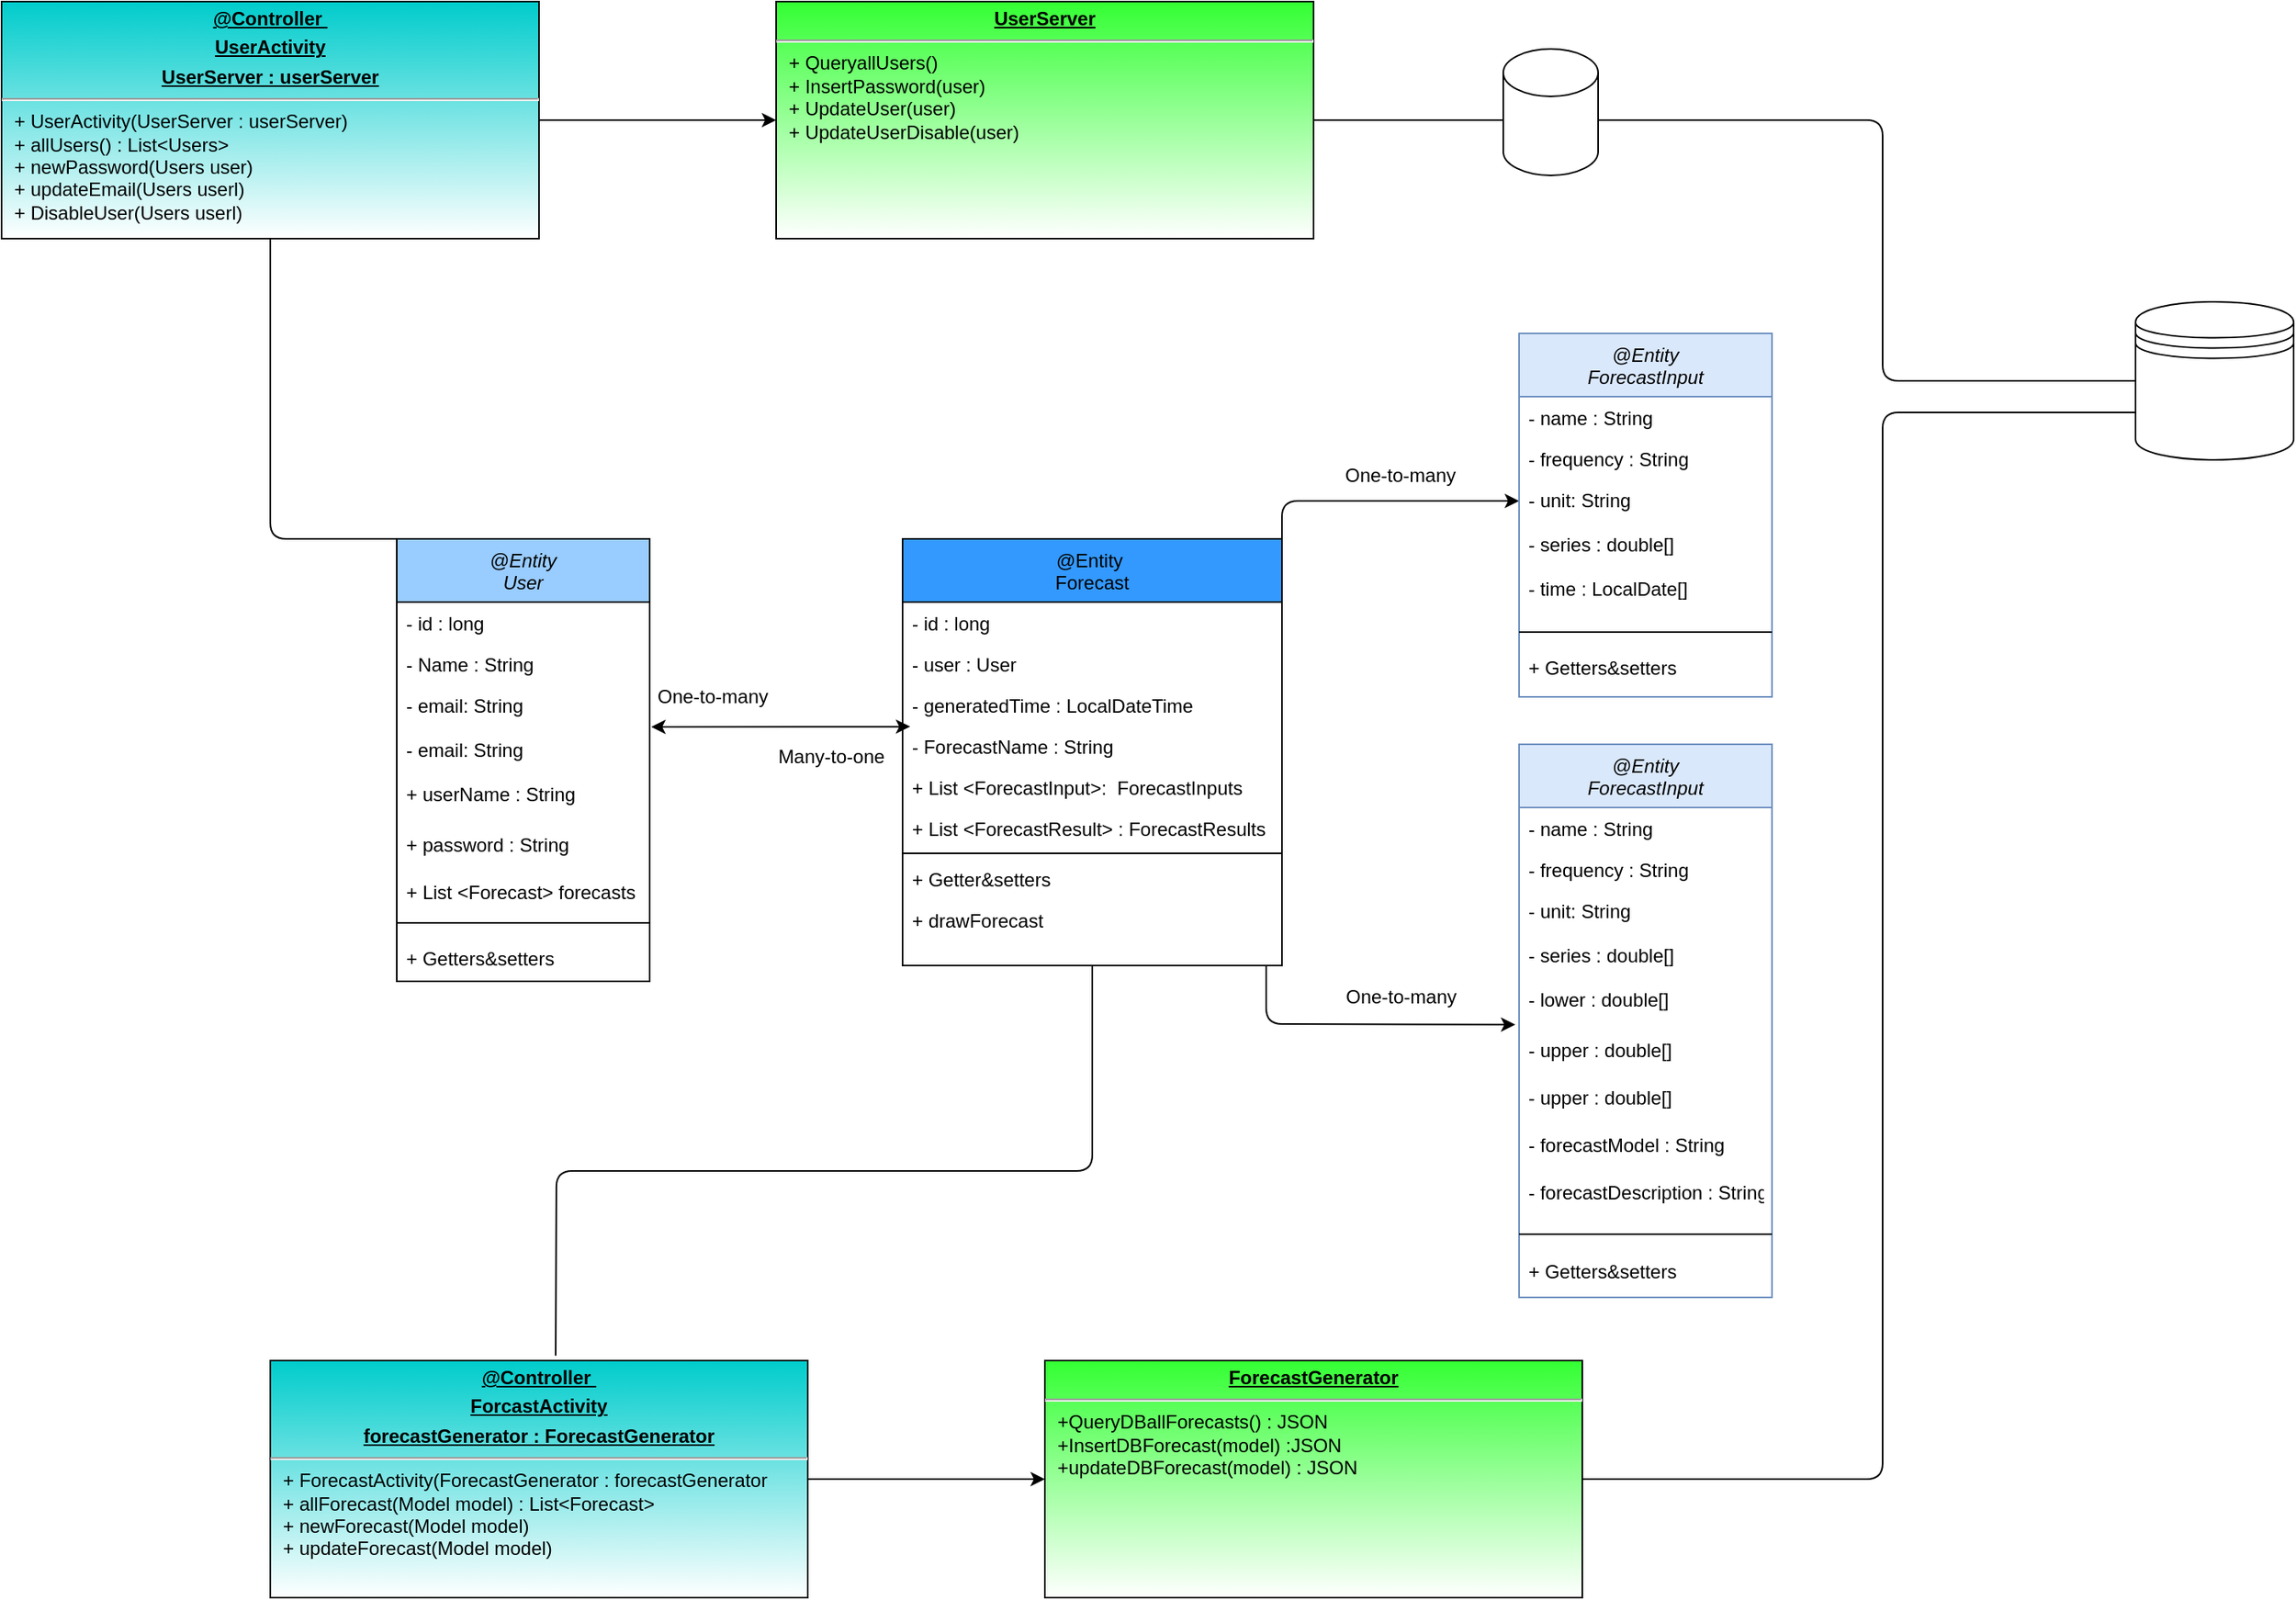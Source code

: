 <mxfile version="14.4.3" type="device"><diagram id="C5RBs43oDa-KdzZeNtuy" name="Page-1"><mxGraphModel dx="2391" dy="2107" grid="1" gridSize="10" guides="1" tooltips="1" connect="1" arrows="1" fold="1" page="1" pageScale="1" pageWidth="827" pageHeight="1169" math="0" shadow="0"><root><mxCell id="WIyWlLk6GJQsqaUBKTNV-0"/><mxCell id="WIyWlLk6GJQsqaUBKTNV-1" parent="WIyWlLk6GJQsqaUBKTNV-0"/><mxCell id="zkfFHV4jXpPFQw0GAbJ--0" value="@Entity&#10;User" style="swimlane;fontStyle=2;align=center;verticalAlign=top;childLayout=stackLayout;horizontal=1;startSize=40;horizontalStack=0;resizeParent=1;resizeLast=0;collapsible=1;marginBottom=0;rounded=0;shadow=0;strokeWidth=1;fillColor=#99CCFF;" parent="WIyWlLk6GJQsqaUBKTNV-1" vertex="1"><mxGeometry x="220" y="120" width="160" height="280" as="geometry"><mxRectangle x="230" y="140" width="160" height="26" as="alternateBounds"/></mxGeometry></mxCell><mxCell id="zkfFHV4jXpPFQw0GAbJ--1" value="- id : long&#10;" style="text;align=left;verticalAlign=top;spacingLeft=4;spacingRight=4;overflow=hidden;rotatable=0;points=[[0,0.5],[1,0.5]];portConstraint=eastwest;" parent="zkfFHV4jXpPFQw0GAbJ--0" vertex="1"><mxGeometry y="40" width="160" height="26" as="geometry"/></mxCell><mxCell id="zkfFHV4jXpPFQw0GAbJ--2" value="- Name : String" style="text;align=left;verticalAlign=top;spacingLeft=4;spacingRight=4;overflow=hidden;rotatable=0;points=[[0,0.5],[1,0.5]];portConstraint=eastwest;rounded=0;shadow=0;html=0;" parent="zkfFHV4jXpPFQw0GAbJ--0" vertex="1"><mxGeometry y="66" width="160" height="26" as="geometry"/></mxCell><mxCell id="zkfFHV4jXpPFQw0GAbJ--3" value="- email: String" style="text;align=left;verticalAlign=top;spacingLeft=4;spacingRight=4;overflow=hidden;rotatable=0;points=[[0,0.5],[1,0.5]];portConstraint=eastwest;rounded=0;shadow=0;html=0;" parent="zkfFHV4jXpPFQw0GAbJ--0" vertex="1"><mxGeometry y="92" width="160" height="28" as="geometry"/></mxCell><mxCell id="IDoZR1z59Kz2mP2TCOT6-0" value="- email: String" style="text;align=left;verticalAlign=top;spacingLeft=4;spacingRight=4;overflow=hidden;rotatable=0;points=[[0,0.5],[1,0.5]];portConstraint=eastwest;rounded=0;shadow=0;html=0;" parent="zkfFHV4jXpPFQw0GAbJ--0" vertex="1"><mxGeometry y="120" width="160" height="28" as="geometry"/></mxCell><mxCell id="IDoZR1z59Kz2mP2TCOT6-1" value="+ userName : String" style="text;align=left;verticalAlign=top;spacingLeft=4;spacingRight=4;overflow=hidden;rotatable=0;points=[[0,0.5],[1,0.5]];portConstraint=eastwest;rounded=0;shadow=0;html=0;" parent="zkfFHV4jXpPFQw0GAbJ--0" vertex="1"><mxGeometry y="148" width="160" height="32" as="geometry"/></mxCell><mxCell id="IDoZR1z59Kz2mP2TCOT6-2" value="+ password : String" style="text;align=left;verticalAlign=top;spacingLeft=4;spacingRight=4;overflow=hidden;rotatable=0;points=[[0,0.5],[1,0.5]];portConstraint=eastwest;rounded=0;shadow=0;html=0;" parent="zkfFHV4jXpPFQw0GAbJ--0" vertex="1"><mxGeometry y="180" width="160" height="30" as="geometry"/></mxCell><mxCell id="IDoZR1z59Kz2mP2TCOT6-3" value="+ List &lt;Forecast&gt; forecasts" style="text;align=left;verticalAlign=top;spacingLeft=4;spacingRight=4;overflow=hidden;rotatable=0;points=[[0,0.5],[1,0.5]];portConstraint=eastwest;rounded=0;shadow=0;html=0;" parent="zkfFHV4jXpPFQw0GAbJ--0" vertex="1"><mxGeometry y="210" width="160" height="24" as="geometry"/></mxCell><mxCell id="zkfFHV4jXpPFQw0GAbJ--4" value="" style="line;html=1;strokeWidth=1;align=left;verticalAlign=middle;spacingTop=-1;spacingLeft=3;spacingRight=3;rotatable=0;labelPosition=right;points=[];portConstraint=eastwest;" parent="zkfFHV4jXpPFQw0GAbJ--0" vertex="1"><mxGeometry y="234" width="160" height="18" as="geometry"/></mxCell><mxCell id="IDoZR1z59Kz2mP2TCOT6-4" value="+ Getters&amp;setters" style="text;align=left;verticalAlign=top;spacingLeft=4;spacingRight=4;overflow=hidden;rotatable=0;points=[[0,0.5],[1,0.5]];portConstraint=eastwest;rounded=0;shadow=0;html=0;" parent="zkfFHV4jXpPFQw0GAbJ--0" vertex="1"><mxGeometry y="252" width="160" height="28" as="geometry"/></mxCell><mxCell id="zkfFHV4jXpPFQw0GAbJ--17" value="@Entity &#10;Forecast" style="swimlane;fontStyle=0;align=center;verticalAlign=top;childLayout=stackLayout;horizontal=1;startSize=40;horizontalStack=0;resizeParent=1;resizeLast=0;collapsible=1;marginBottom=0;rounded=0;shadow=0;strokeWidth=1;fillColor=#3399FF;" parent="WIyWlLk6GJQsqaUBKTNV-1" vertex="1"><mxGeometry x="540" y="120" width="240" height="270" as="geometry"><mxRectangle x="550" y="140" width="160" height="26" as="alternateBounds"/></mxGeometry></mxCell><mxCell id="zkfFHV4jXpPFQw0GAbJ--18" value="- id : long" style="text;align=left;verticalAlign=top;spacingLeft=4;spacingRight=4;overflow=hidden;rotatable=0;points=[[0,0.5],[1,0.5]];portConstraint=eastwest;" parent="zkfFHV4jXpPFQw0GAbJ--17" vertex="1"><mxGeometry y="40" width="240" height="26" as="geometry"/></mxCell><mxCell id="zkfFHV4jXpPFQw0GAbJ--19" value="- user : User" style="text;align=left;verticalAlign=top;spacingLeft=4;spacingRight=4;overflow=hidden;rotatable=0;points=[[0,0.5],[1,0.5]];portConstraint=eastwest;rounded=0;shadow=0;html=0;" parent="zkfFHV4jXpPFQw0GAbJ--17" vertex="1"><mxGeometry y="66" width="240" height="26" as="geometry"/></mxCell><mxCell id="zkfFHV4jXpPFQw0GAbJ--20" value="- generatedTime : LocalDateTime" style="text;align=left;verticalAlign=top;spacingLeft=4;spacingRight=4;overflow=hidden;rotatable=0;points=[[0,0.5],[1,0.5]];portConstraint=eastwest;rounded=0;shadow=0;html=0;" parent="zkfFHV4jXpPFQw0GAbJ--17" vertex="1"><mxGeometry y="92" width="240" height="26" as="geometry"/></mxCell><mxCell id="zkfFHV4jXpPFQw0GAbJ--21" value="- ForecastName : String" style="text;align=left;verticalAlign=top;spacingLeft=4;spacingRight=4;overflow=hidden;rotatable=0;points=[[0,0.5],[1,0.5]];portConstraint=eastwest;rounded=0;shadow=0;html=0;" parent="zkfFHV4jXpPFQw0GAbJ--17" vertex="1"><mxGeometry y="118" width="240" height="26" as="geometry"/></mxCell><mxCell id="zkfFHV4jXpPFQw0GAbJ--22" value="+ List &lt;ForecastInput&gt;:  ForecastInputs" style="text;align=left;verticalAlign=top;spacingLeft=4;spacingRight=4;overflow=hidden;rotatable=0;points=[[0,0.5],[1,0.5]];portConstraint=eastwest;rounded=0;shadow=0;html=0;" parent="zkfFHV4jXpPFQw0GAbJ--17" vertex="1"><mxGeometry y="144" width="240" height="26" as="geometry"/></mxCell><mxCell id="IDoZR1z59Kz2mP2TCOT6-11" value="+ List &lt;ForecastResult&gt; : ForecastResults" style="text;align=left;verticalAlign=top;spacingLeft=4;spacingRight=4;overflow=hidden;rotatable=0;points=[[0,0.5],[1,0.5]];portConstraint=eastwest;rounded=0;shadow=0;html=0;" parent="zkfFHV4jXpPFQw0GAbJ--17" vertex="1"><mxGeometry y="170" width="240" height="26" as="geometry"/></mxCell><mxCell id="zkfFHV4jXpPFQw0GAbJ--23" value="" style="line;html=1;strokeWidth=1;align=left;verticalAlign=middle;spacingTop=-1;spacingLeft=3;spacingRight=3;rotatable=0;labelPosition=right;points=[];portConstraint=eastwest;" parent="zkfFHV4jXpPFQw0GAbJ--17" vertex="1"><mxGeometry y="196" width="240" height="6" as="geometry"/></mxCell><mxCell id="zkfFHV4jXpPFQw0GAbJ--25" value="+ Getter&amp;setters" style="text;align=left;verticalAlign=top;spacingLeft=4;spacingRight=4;overflow=hidden;rotatable=0;points=[[0,0.5],[1,0.5]];portConstraint=eastwest;" parent="zkfFHV4jXpPFQw0GAbJ--17" vertex="1"><mxGeometry y="202" width="240" height="26" as="geometry"/></mxCell><mxCell id="IDoZR1z59Kz2mP2TCOT6-12" value="+ drawForecast" style="text;align=left;verticalAlign=top;spacingLeft=4;spacingRight=4;overflow=hidden;rotatable=0;points=[[0,0.5],[1,0.5]];portConstraint=eastwest;" parent="zkfFHV4jXpPFQw0GAbJ--17" vertex="1"><mxGeometry y="228" width="240" height="26" as="geometry"/></mxCell><mxCell id="IDoZR1z59Kz2mP2TCOT6-8" value="" style="endArrow=classic;startArrow=classic;html=1;entryX=0.02;entryY=0.031;entryDx=0;entryDy=0;entryPerimeter=0;" parent="WIyWlLk6GJQsqaUBKTNV-1" target="zkfFHV4jXpPFQw0GAbJ--21" edge="1"><mxGeometry width="50" height="50" relative="1" as="geometry"><mxPoint x="381" y="239" as="sourcePoint"/><mxPoint x="480" y="280" as="targetPoint"/></mxGeometry></mxCell><mxCell id="IDoZR1z59Kz2mP2TCOT6-9" value="One-to-many" style="text;html=1;strokeColor=none;fillColor=none;align=center;verticalAlign=middle;whiteSpace=wrap;rounded=0;" parent="WIyWlLk6GJQsqaUBKTNV-1" vertex="1"><mxGeometry x="380" y="210" width="80" height="20" as="geometry"/></mxCell><mxCell id="IDoZR1z59Kz2mP2TCOT6-10" value="Many-to-one" style="text;html=1;strokeColor=none;fillColor=none;align=center;verticalAlign=middle;whiteSpace=wrap;rounded=0;" parent="WIyWlLk6GJQsqaUBKTNV-1" vertex="1"><mxGeometry x="460" y="248" width="70" height="20" as="geometry"/></mxCell><mxCell id="IDoZR1z59Kz2mP2TCOT6-13" value="" style="endArrow=classic;html=1;fontColor=#CCFFCC;entryX=0;entryY=0.5;entryDx=0;entryDy=0;" parent="WIyWlLk6GJQsqaUBKTNV-1" target="IDoZR1z59Kz2mP2TCOT6-17" edge="1"><mxGeometry width="50" height="50" relative="1" as="geometry"><mxPoint x="780" y="120" as="sourcePoint"/><mxPoint x="930" y="199" as="targetPoint"/><Array as="points"><mxPoint x="780" y="96"/></Array></mxGeometry></mxCell><mxCell id="IDoZR1z59Kz2mP2TCOT6-14" value="@Entity&#10;ForecastInput" style="swimlane;fontStyle=2;align=center;verticalAlign=top;childLayout=stackLayout;horizontal=1;startSize=40;horizontalStack=0;resizeParent=1;resizeLast=0;collapsible=1;marginBottom=0;rounded=0;shadow=0;strokeWidth=1;fillColor=#dae8fc;strokeColor=#6c8ebf;" parent="WIyWlLk6GJQsqaUBKTNV-1" vertex="1"><mxGeometry x="930" y="-10" width="160" height="230" as="geometry"><mxRectangle x="230" y="140" width="160" height="26" as="alternateBounds"/></mxGeometry></mxCell><mxCell id="IDoZR1z59Kz2mP2TCOT6-15" value="- name : String" style="text;align=left;verticalAlign=top;spacingLeft=4;spacingRight=4;overflow=hidden;rotatable=0;points=[[0,0.5],[1,0.5]];portConstraint=eastwest;" parent="IDoZR1z59Kz2mP2TCOT6-14" vertex="1"><mxGeometry y="40" width="160" height="26" as="geometry"/></mxCell><mxCell id="IDoZR1z59Kz2mP2TCOT6-16" value="- frequency : String" style="text;align=left;verticalAlign=top;spacingLeft=4;spacingRight=4;overflow=hidden;rotatable=0;points=[[0,0.5],[1,0.5]];portConstraint=eastwest;rounded=0;shadow=0;html=0;" parent="IDoZR1z59Kz2mP2TCOT6-14" vertex="1"><mxGeometry y="66" width="160" height="26" as="geometry"/></mxCell><mxCell id="IDoZR1z59Kz2mP2TCOT6-17" value="- unit: String" style="text;align=left;verticalAlign=top;spacingLeft=4;spacingRight=4;overflow=hidden;rotatable=0;points=[[0,0.5],[1,0.5]];portConstraint=eastwest;rounded=0;shadow=0;html=0;" parent="IDoZR1z59Kz2mP2TCOT6-14" vertex="1"><mxGeometry y="92" width="160" height="28" as="geometry"/></mxCell><mxCell id="IDoZR1z59Kz2mP2TCOT6-18" value="- series : double[]" style="text;align=left;verticalAlign=top;spacingLeft=4;spacingRight=4;overflow=hidden;rotatable=0;points=[[0,0.5],[1,0.5]];portConstraint=eastwest;rounded=0;shadow=0;html=0;" parent="IDoZR1z59Kz2mP2TCOT6-14" vertex="1"><mxGeometry y="120" width="160" height="28" as="geometry"/></mxCell><mxCell id="IDoZR1z59Kz2mP2TCOT6-19" value="- time : LocalDate[]" style="text;align=left;verticalAlign=top;spacingLeft=4;spacingRight=4;overflow=hidden;rotatable=0;points=[[0,0.5],[1,0.5]];portConstraint=eastwest;rounded=0;shadow=0;html=0;" parent="IDoZR1z59Kz2mP2TCOT6-14" vertex="1"><mxGeometry y="148" width="160" height="32" as="geometry"/></mxCell><mxCell id="IDoZR1z59Kz2mP2TCOT6-22" value="" style="line;html=1;strokeWidth=1;align=left;verticalAlign=middle;spacingTop=-1;spacingLeft=3;spacingRight=3;rotatable=0;labelPosition=right;points=[];portConstraint=eastwest;" parent="IDoZR1z59Kz2mP2TCOT6-14" vertex="1"><mxGeometry y="180" width="160" height="18" as="geometry"/></mxCell><mxCell id="IDoZR1z59Kz2mP2TCOT6-23" value="+ Getters&amp;setters" style="text;align=left;verticalAlign=top;spacingLeft=4;spacingRight=4;overflow=hidden;rotatable=0;points=[[0,0.5],[1,0.5]];portConstraint=eastwest;rounded=0;shadow=0;html=0;" parent="IDoZR1z59Kz2mP2TCOT6-14" vertex="1"><mxGeometry y="198" width="160" height="22" as="geometry"/></mxCell><mxCell id="IDoZR1z59Kz2mP2TCOT6-24" value="&lt;font color=&quot;#000000&quot;&gt;One-to-many&lt;/font&gt;" style="text;html=1;strokeColor=none;fillColor=none;align=center;verticalAlign=middle;whiteSpace=wrap;rounded=0;fontColor=#CCFFCC;" parent="WIyWlLk6GJQsqaUBKTNV-1" vertex="1"><mxGeometry x="810" y="70" width="90" height="20" as="geometry"/></mxCell><mxCell id="IDoZR1z59Kz2mP2TCOT6-25" value="@Entity&#10;ForecastInput" style="swimlane;fontStyle=2;align=center;verticalAlign=top;childLayout=stackLayout;horizontal=1;startSize=40;horizontalStack=0;resizeParent=1;resizeLast=0;collapsible=1;marginBottom=0;rounded=0;shadow=0;strokeWidth=1;fillColor=#dae8fc;strokeColor=#6c8ebf;" parent="WIyWlLk6GJQsqaUBKTNV-1" vertex="1"><mxGeometry x="930" y="250" width="160" height="350" as="geometry"><mxRectangle x="230" y="140" width="160" height="26" as="alternateBounds"/></mxGeometry></mxCell><mxCell id="IDoZR1z59Kz2mP2TCOT6-26" value="- name : String" style="text;align=left;verticalAlign=top;spacingLeft=4;spacingRight=4;overflow=hidden;rotatable=0;points=[[0,0.5],[1,0.5]];portConstraint=eastwest;" parent="IDoZR1z59Kz2mP2TCOT6-25" vertex="1"><mxGeometry y="40" width="160" height="26" as="geometry"/></mxCell><mxCell id="IDoZR1z59Kz2mP2TCOT6-27" value="- frequency : String" style="text;align=left;verticalAlign=top;spacingLeft=4;spacingRight=4;overflow=hidden;rotatable=0;points=[[0,0.5],[1,0.5]];portConstraint=eastwest;rounded=0;shadow=0;html=0;" parent="IDoZR1z59Kz2mP2TCOT6-25" vertex="1"><mxGeometry y="66" width="160" height="26" as="geometry"/></mxCell><mxCell id="IDoZR1z59Kz2mP2TCOT6-28" value="- unit: String" style="text;align=left;verticalAlign=top;spacingLeft=4;spacingRight=4;overflow=hidden;rotatable=0;points=[[0,0.5],[1,0.5]];portConstraint=eastwest;rounded=0;shadow=0;html=0;" parent="IDoZR1z59Kz2mP2TCOT6-25" vertex="1"><mxGeometry y="92" width="160" height="28" as="geometry"/></mxCell><mxCell id="IDoZR1z59Kz2mP2TCOT6-29" value="- series : double[]" style="text;align=left;verticalAlign=top;spacingLeft=4;spacingRight=4;overflow=hidden;rotatable=0;points=[[0,0.5],[1,0.5]];portConstraint=eastwest;rounded=0;shadow=0;html=0;" parent="IDoZR1z59Kz2mP2TCOT6-25" vertex="1"><mxGeometry y="120" width="160" height="28" as="geometry"/></mxCell><mxCell id="IDoZR1z59Kz2mP2TCOT6-30" value="- lower : double[]" style="text;align=left;verticalAlign=top;spacingLeft=4;spacingRight=4;overflow=hidden;rotatable=0;points=[[0,0.5],[1,0.5]];portConstraint=eastwest;rounded=0;shadow=0;html=0;" parent="IDoZR1z59Kz2mP2TCOT6-25" vertex="1"><mxGeometry y="148" width="160" height="32" as="geometry"/></mxCell><mxCell id="IDoZR1z59Kz2mP2TCOT6-31" value="- upper : double[]" style="text;align=left;verticalAlign=top;spacingLeft=4;spacingRight=4;overflow=hidden;rotatable=0;points=[[0,0.5],[1,0.5]];portConstraint=eastwest;rounded=0;shadow=0;html=0;" parent="IDoZR1z59Kz2mP2TCOT6-25" vertex="1"><mxGeometry y="180" width="160" height="30" as="geometry"/></mxCell><mxCell id="IDoZR1z59Kz2mP2TCOT6-34" value="- upper : double[]" style="text;align=left;verticalAlign=top;spacingLeft=4;spacingRight=4;overflow=hidden;rotatable=0;points=[[0,0.5],[1,0.5]];portConstraint=eastwest;rounded=0;shadow=0;html=0;" parent="IDoZR1z59Kz2mP2TCOT6-25" vertex="1"><mxGeometry y="210" width="160" height="30" as="geometry"/></mxCell><mxCell id="IDoZR1z59Kz2mP2TCOT6-35" value="- forecastModel : String" style="text;align=left;verticalAlign=top;spacingLeft=4;spacingRight=4;overflow=hidden;rotatable=0;points=[[0,0.5],[1,0.5]];portConstraint=eastwest;rounded=0;shadow=0;html=0;" parent="IDoZR1z59Kz2mP2TCOT6-25" vertex="1"><mxGeometry y="240" width="160" height="30" as="geometry"/></mxCell><mxCell id="IDoZR1z59Kz2mP2TCOT6-36" value="- forecastDescription : String" style="text;align=left;verticalAlign=top;spacingLeft=4;spacingRight=4;overflow=hidden;rotatable=0;points=[[0,0.5],[1,0.5]];portConstraint=eastwest;rounded=0;shadow=0;html=0;" parent="IDoZR1z59Kz2mP2TCOT6-25" vertex="1"><mxGeometry y="270" width="160" height="30" as="geometry"/></mxCell><mxCell id="IDoZR1z59Kz2mP2TCOT6-32" value="" style="line;html=1;strokeWidth=1;align=left;verticalAlign=middle;spacingTop=-1;spacingLeft=3;spacingRight=3;rotatable=0;labelPosition=right;points=[];portConstraint=eastwest;" parent="IDoZR1z59Kz2mP2TCOT6-25" vertex="1"><mxGeometry y="300" width="160" height="20" as="geometry"/></mxCell><mxCell id="IDoZR1z59Kz2mP2TCOT6-33" value="+ Getters&amp;setters" style="text;align=left;verticalAlign=top;spacingLeft=4;spacingRight=4;overflow=hidden;rotatable=0;points=[[0,0.5],[1,0.5]];portConstraint=eastwest;rounded=0;shadow=0;html=0;" parent="IDoZR1z59Kz2mP2TCOT6-25" vertex="1"><mxGeometry y="320" width="160" height="30" as="geometry"/></mxCell><mxCell id="IDoZR1z59Kz2mP2TCOT6-37" value="" style="endArrow=classic;html=1;fontColor=#CCFFCC;entryX=-0.015;entryY=-0.087;entryDx=0;entryDy=0;entryPerimeter=0;" parent="WIyWlLk6GJQsqaUBKTNV-1" target="IDoZR1z59Kz2mP2TCOT6-31" edge="1"><mxGeometry width="50" height="50" relative="1" as="geometry"><mxPoint x="770" y="390" as="sourcePoint"/><mxPoint x="840" y="420" as="targetPoint"/><Array as="points"><mxPoint x="770" y="427"/></Array></mxGeometry></mxCell><mxCell id="IDoZR1z59Kz2mP2TCOT6-39" value="&lt;font color=&quot;#000000&quot;&gt;One-to-many&lt;/font&gt;" style="text;html=1;strokeColor=none;fillColor=none;align=center;verticalAlign=middle;whiteSpace=wrap;rounded=0;fontColor=#CCFFCC;" parent="WIyWlLk6GJQsqaUBKTNV-1" vertex="1"><mxGeometry x="817.5" y="400" width="75" height="20" as="geometry"/></mxCell><mxCell id="IDoZR1z59Kz2mP2TCOT6-51" value="&lt;p style=&quot;margin: 0px ; margin-top: 4px ; text-align: center ; text-decoration: underline&quot;&gt;&lt;b&gt;@Controller&amp;nbsp;&lt;/b&gt;&lt;/p&gt;&lt;p style=&quot;margin: 0px ; margin-top: 4px ; text-align: center ; text-decoration: underline&quot;&gt;&lt;b&gt;ForcastActivity&lt;/b&gt;&lt;/p&gt;&lt;p style=&quot;margin: 0px ; margin-top: 4px ; text-align: center ; text-decoration: underline&quot;&gt;&lt;b&gt;forecastGenerator : ForecastGenerator&lt;/b&gt;&lt;/p&gt;&lt;hr&gt;&lt;p style=&quot;margin: 0px ; margin-left: 8px&quot;&gt;+ ForecastActivity(ForecastGenerator : forecastGenerator&lt;br&gt;+ allForecast(Model model) : List&amp;lt;Forecast&amp;gt;&lt;/p&gt;&lt;p style=&quot;margin: 0px ; margin-left: 8px&quot;&gt;+ newForecast(Model model)&lt;/p&gt;&lt;p style=&quot;margin: 0px ; margin-left: 8px&quot;&gt;+ updateForecast(Model model)&lt;/p&gt;&lt;p style=&quot;margin: 0px ; margin-left: 8px&quot;&gt;&lt;br&gt;&lt;br&gt;&lt;/p&gt;&lt;p style=&quot;margin: 0px ; margin-left: 8px&quot;&gt;&lt;br&gt;&lt;/p&gt;" style="verticalAlign=top;align=left;overflow=fill;fontSize=12;fontFamily=Helvetica;html=1;fillColor=#00CCCC;strokeWidth=1;perimeterSpacing=0;rounded=0;shadow=0;sketch=0;gradientColor=#ffffff;" parent="WIyWlLk6GJQsqaUBKTNV-1" vertex="1"><mxGeometry x="140" y="640" width="340" height="150" as="geometry"/></mxCell><mxCell id="IDoZR1z59Kz2mP2TCOT6-52" value="" style="endArrow=classic;html=1;fontColor=#CCFFCC;exitX=1;exitY=0.5;exitDx=0;exitDy=0;entryX=0;entryY=0.5;entryDx=0;entryDy=0;" parent="WIyWlLk6GJQsqaUBKTNV-1" source="IDoZR1z59Kz2mP2TCOT6-51" target="IDoZR1z59Kz2mP2TCOT6-53" edge="1"><mxGeometry width="50" height="50" relative="1" as="geometry"><mxPoint x="630" y="740" as="sourcePoint"/><mxPoint x="600" y="715" as="targetPoint"/></mxGeometry></mxCell><mxCell id="IDoZR1z59Kz2mP2TCOT6-53" value="&lt;p style=&quot;margin: 0px ; margin-top: 4px ; text-align: center ; text-decoration: underline&quot;&gt;&lt;b&gt;ForecastGenerator&lt;/b&gt;&lt;/p&gt;&lt;hr&gt;&lt;p style=&quot;margin: 0px ; margin-left: 8px&quot;&gt;+QueryDBallForecasts() : JSON&lt;/p&gt;&lt;p style=&quot;margin: 0px ; margin-left: 8px&quot;&gt;+InsertDBForecast(model) :JSON&lt;/p&gt;&lt;p style=&quot;margin: 0px ; margin-left: 8px&quot;&gt;+updateDBForecast(model) : JSON&lt;/p&gt;&lt;p style=&quot;margin: 0px ; margin-left: 8px&quot;&gt;&lt;br&gt;&lt;/p&gt;&lt;p style=&quot;margin: 0px ; margin-left: 8px&quot;&gt;&lt;br&gt;&lt;/p&gt;" style="verticalAlign=top;align=left;overflow=fill;fontSize=12;fontFamily=Helvetica;html=1;strokeWidth=1;perimeterSpacing=0;rounded=0;shadow=0;sketch=0;gradientColor=#ffffff;fillColor=#33FF33;" parent="WIyWlLk6GJQsqaUBKTNV-1" vertex="1"><mxGeometry x="630" y="640" width="340" height="150" as="geometry"/></mxCell><mxCell id="IDoZR1z59Kz2mP2TCOT6-54" value="" style="endArrow=none;html=1;fontColor=#CCFFCC;entryX=0.5;entryY=1;entryDx=0;entryDy=0;exitX=0.531;exitY=-0.021;exitDx=0;exitDy=0;exitPerimeter=0;" parent="WIyWlLk6GJQsqaUBKTNV-1" source="IDoZR1z59Kz2mP2TCOT6-51" target="zkfFHV4jXpPFQw0GAbJ--17" edge="1"><mxGeometry width="50" height="50" relative="1" as="geometry"><mxPoint x="350" y="570" as="sourcePoint"/><mxPoint x="400" y="520" as="targetPoint"/><Array as="points"><mxPoint x="321" y="520"/><mxPoint x="660" y="520"/></Array></mxGeometry></mxCell><mxCell id="IDoZR1z59Kz2mP2TCOT6-55" value="&lt;p style=&quot;margin: 0px ; margin-top: 4px ; text-align: center ; text-decoration: underline&quot;&gt;&lt;b&gt;@Controller&amp;nbsp;&lt;/b&gt;&lt;/p&gt;&lt;p style=&quot;margin: 0px ; margin-top: 4px ; text-align: center ; text-decoration: underline&quot;&gt;&lt;b&gt;UserActivity&lt;/b&gt;&lt;/p&gt;&lt;p style=&quot;margin: 0px ; margin-top: 4px ; text-align: center ; text-decoration: underline&quot;&gt;&lt;b&gt;UserServer : userServer&lt;/b&gt;&lt;/p&gt;&lt;hr&gt;&lt;p style=&quot;margin: 0px ; margin-left: 8px&quot;&gt;+ UserActivity(UserServer : userServer)&lt;br&gt;+ allUsers() : List&amp;lt;Users&amp;gt;&lt;/p&gt;&lt;p style=&quot;margin: 0px ; margin-left: 8px&quot;&gt;+ newPassword(Users user)&lt;/p&gt;&lt;p style=&quot;margin: 0px ; margin-left: 8px&quot;&gt;+ updateEmail(Users userl)&lt;/p&gt;&lt;p style=&quot;margin: 0px ; margin-left: 8px&quot;&gt;+ DisableUser(Users userl)&lt;/p&gt;&lt;p style=&quot;margin: 0px ; margin-left: 8px&quot;&gt;&lt;br&gt;&lt;br&gt;&lt;/p&gt;&lt;p style=&quot;margin: 0px ; margin-left: 8px&quot;&gt;&lt;br&gt;&lt;/p&gt;" style="verticalAlign=top;align=left;overflow=fill;fontSize=12;fontFamily=Helvetica;html=1;fillColor=#00CCCC;strokeWidth=1;perimeterSpacing=0;rounded=0;shadow=0;sketch=0;gradientColor=#ffffff;" parent="WIyWlLk6GJQsqaUBKTNV-1" vertex="1"><mxGeometry x="-30" y="-220" width="340" height="150" as="geometry"/></mxCell><mxCell id="IDoZR1z59Kz2mP2TCOT6-56" value="&lt;p style=&quot;margin: 0px ; margin-top: 4px ; text-align: center ; text-decoration: underline&quot;&gt;&lt;b&gt;UserServer&lt;/b&gt;&lt;/p&gt;&lt;hr&gt;&lt;p style=&quot;margin: 0px ; margin-left: 8px&quot;&gt;+ QueryallUsers()&lt;br&gt;&lt;/p&gt;&lt;p style=&quot;margin: 0px ; margin-left: 8px&quot;&gt;+ InsertPassword(user)&lt;/p&gt;&lt;p style=&quot;margin: 0px ; margin-left: 8px&quot;&gt;+ UpdateUser(user)&lt;/p&gt;&lt;p style=&quot;margin: 0px ; margin-left: 8px&quot;&gt;+ UpdateUserDisable(user)&lt;br&gt;&lt;br&gt;&lt;/p&gt;&lt;p style=&quot;margin: 0px ; margin-left: 8px&quot;&gt;&lt;br&gt;&lt;/p&gt;" style="verticalAlign=top;align=left;overflow=fill;fontSize=12;fontFamily=Helvetica;html=1;strokeWidth=1;perimeterSpacing=0;rounded=0;shadow=0;sketch=0;gradientColor=#ffffff;fillColor=#33FF33;" parent="WIyWlLk6GJQsqaUBKTNV-1" vertex="1"><mxGeometry x="460" y="-220" width="340" height="150" as="geometry"/></mxCell><mxCell id="IDoZR1z59Kz2mP2TCOT6-57" value="" style="shape=datastore;whiteSpace=wrap;html=1;rounded=0;shadow=0;sketch=0;strokeColor=#000000;strokeWidth=1;gradientColor=#ffffff;fontColor=#CCFFCC;fillColor=#FFFFFF;" parent="WIyWlLk6GJQsqaUBKTNV-1" vertex="1"><mxGeometry x="1320" y="-30" width="100" height="100" as="geometry"/></mxCell><mxCell id="IDoZR1z59Kz2mP2TCOT6-58" value="" style="endArrow=classic;html=1;fontColor=#CCFFCC;entryX=0;entryY=0.5;entryDx=0;entryDy=0;exitX=1;exitY=0.5;exitDx=0;exitDy=0;" parent="WIyWlLk6GJQsqaUBKTNV-1" source="IDoZR1z59Kz2mP2TCOT6-55" target="IDoZR1z59Kz2mP2TCOT6-56" edge="1"><mxGeometry width="50" height="50" relative="1" as="geometry"><mxPoint x="60" y="50" as="sourcePoint"/><mxPoint x="110" as="targetPoint"/></mxGeometry></mxCell><mxCell id="IDoZR1z59Kz2mP2TCOT6-60" value="" style="endArrow=none;html=1;fontColor=#CCFFCC;entryX=0;entryY=0.5;entryDx=0;entryDy=0;exitX=1;exitY=0.5;exitDx=0;exitDy=0;" parent="WIyWlLk6GJQsqaUBKTNV-1" source="IDoZR1z59Kz2mP2TCOT6-56" target="IDoZR1z59Kz2mP2TCOT6-57" edge="1"><mxGeometry width="50" height="50" relative="1" as="geometry"><mxPoint x="890" y="-140" as="sourcePoint"/><mxPoint x="940" y="-190" as="targetPoint"/><Array as="points"><mxPoint x="1160" y="-145"/><mxPoint x="1160" y="20"/></Array></mxGeometry></mxCell><mxCell id="IDoZR1z59Kz2mP2TCOT6-61" value="" style="endArrow=none;html=1;fontColor=#CCFFCC;entryX=0;entryY=0.7;entryDx=0;entryDy=0;exitX=1;exitY=0.5;exitDx=0;exitDy=0;" parent="WIyWlLk6GJQsqaUBKTNV-1" source="IDoZR1z59Kz2mP2TCOT6-53" target="IDoZR1z59Kz2mP2TCOT6-57" edge="1"><mxGeometry width="50" height="50" relative="1" as="geometry"><mxPoint x="1340" y="650" as="sourcePoint"/><mxPoint x="1390" y="600" as="targetPoint"/><Array as="points"><mxPoint x="1160" y="715"/><mxPoint x="1160" y="40"/></Array></mxGeometry></mxCell><mxCell id="IDoZR1z59Kz2mP2TCOT6-62" value="" style="endArrow=none;html=1;fontColor=#CCFFCC;entryX=0.5;entryY=0;entryDx=0;entryDy=0;exitX=0.5;exitY=1;exitDx=0;exitDy=0;" parent="WIyWlLk6GJQsqaUBKTNV-1" source="IDoZR1z59Kz2mP2TCOT6-55" target="zkfFHV4jXpPFQw0GAbJ--0" edge="1"><mxGeometry width="50" height="50" relative="1" as="geometry"><mxPoint x="40" y="170" as="sourcePoint"/><mxPoint x="90" y="120" as="targetPoint"/><Array as="points"><mxPoint x="140" y="120"/></Array></mxGeometry></mxCell><mxCell id="W6k8yVhTbeF3DXBL0aAs-0" value="" style="shape=cylinder3;whiteSpace=wrap;html=1;boundedLbl=1;backgroundOutline=1;size=15;" parent="WIyWlLk6GJQsqaUBKTNV-1" vertex="1"><mxGeometry x="920" y="-190" width="60" height="80" as="geometry"/></mxCell></root></mxGraphModel></diagram></mxfile>